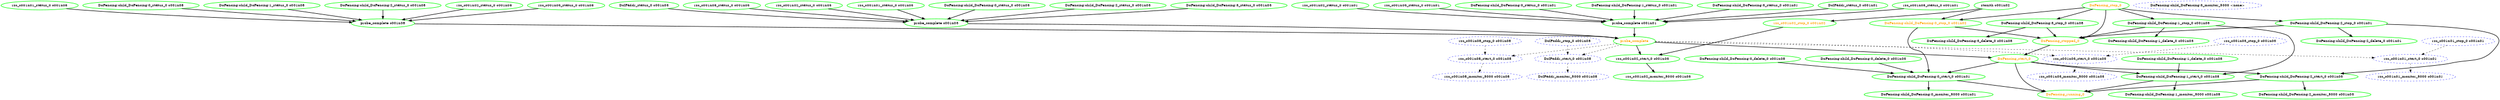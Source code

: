 digraph "g" {
	size = "30,30"
"rsc_c001n08_monitor_5000 c001n08" [ style="dashed" color="blue" fontcolor="black" ]
"DoFencing:child_DoFencing:0_delete_0 c001n08" [ style=bold color="green" fontcolor="black" ]
"DoFencing:child_DoFencing:1_monitor_5000 c001n08" [ style=bold color="green" fontcolor="black" ]
"DoFencing:child_DoFencing:1_delete_0 c001n08" [ style=bold color="green" fontcolor="black" ]
"DcIPaddr_monitor_5000 c001n08" [ style="dashed" color="blue" fontcolor="black" ]
"DoFencing:child_DoFencing:3_monitor_5000 <none>" [ style="dashed" color="blue" fontcolor="black" ]
"DoFencing:child_DoFencing:0_monitor_5000 c001n01" [ style=bold color="green" fontcolor="black" ]
"rsc_c001n01_monitor_5000 c001n01" [ style="dashed" color="blue" fontcolor="black" ]
"rsc_c001n02_monitor_5000 c001n03" [ style=bold color="green" fontcolor="black" ]
"DoFencing:child_DoFencing:2_monitor_5000 c001n03" [ style=bold color="green" fontcolor="black" ]
"DoFencing:child_DoFencing:0_delete_0 c001n03" [ style=bold color="green" fontcolor="black" ]
"rsc_c001n03_monitor_5000 c001n03" [ style="dashed" color="blue" fontcolor="black" ]
"probe_complete" [ style=bold color="green" fontcolor="orange" ]
"probe_complete c001n08" [ style=bold color="green" fontcolor="black" ]
"rsc_c001n02_status_0 c001n08" [ style=bold color="green" fontcolor="black" ]
"rsc_c001n03_status_0 c001n08" [ style=bold color="green" fontcolor="black" ]
"rsc_c001n01_status_0 c001n08" [ style=bold color="green" fontcolor="black" ]
"DoFencing:child_DoFencing:0_status_0 c001n08" [ style=bold color="green" fontcolor="black" ]
"DoFencing:child_DoFencing:1_status_0 c001n08" [ style=bold color="green" fontcolor="black" ]
"DoFencing:child_DoFencing:2_status_0 c001n08" [ style=bold color="green" fontcolor="black" ]
"probe_complete c001n03" [ style=bold color="green" fontcolor="black" ]
"DcIPaddr_status_0 c001n03" [ style=bold color="green" fontcolor="black" ]
"rsc_c001n08_status_0 c001n03" [ style=bold color="green" fontcolor="black" ]
"rsc_c001n02_status_0 c001n03" [ style=bold color="green" fontcolor="black" ]
"rsc_c001n01_status_0 c001n03" [ style=bold color="green" fontcolor="black" ]
"DoFencing:child_DoFencing:0_status_0 c001n03" [ style=bold color="green" fontcolor="black" ]
"DoFencing:child_DoFencing:2_status_0 c001n03" [ style=bold color="green" fontcolor="black" ]
"DoFencing:child_DoFencing:3_status_0 c001n03" [ style=bold color="green" fontcolor="black" ]
"probe_complete c001n01" [ style=bold color="green" fontcolor="black" ]
"DcIPaddr_status_0 c001n01" [ style=bold color="green" fontcolor="black" ]
"rsc_c001n08_status_0 c001n01" [ style=bold color="green" fontcolor="black" ]
"rsc_c001n02_status_0 c001n01" [ style=bold color="green" fontcolor="black" ]
"rsc_c001n03_status_0 c001n01" [ style=bold color="green" fontcolor="black" ]
"DoFencing:child_DoFencing:0_status_0 c001n01" [ style=bold color="green" fontcolor="black" ]
"DoFencing:child_DoFencing:1_status_0 c001n01" [ style=bold color="green" fontcolor="black" ]
"DoFencing:child_DoFencing:3_status_0 c001n01" [ style=bold color="green" fontcolor="black" ]
"DcIPaddr_stop_0 c001n08" [ style="dashed" color="blue" fontcolor="black" ]
"DcIPaddr_start_0 c001n08" [ style="dashed" color="blue" fontcolor="black" ]
"rsc_c001n08_stop_0 c001n08" [ style="dashed" color="blue" fontcolor="black" ]
"rsc_c001n08_start_0 c001n08" [ style="dashed" color="blue" fontcolor="black" ]
"rsc_c001n02_stop_0 c001n02" [ style=bold color="green" fontcolor="orange" ]
"rsc_c001n02_start_0 c001n03" [ style=bold color="green" fontcolor="black" ]
"rsc_c001n03_stop_0 c001n03" [ style="dashed" color="blue" fontcolor="black" ]
"rsc_c001n03_start_0 c001n03" [ style="dashed" color="blue" fontcolor="black" ]
"rsc_c001n01_stop_0 c001n01" [ style="dashed" color="blue" fontcolor="black" ]
"rsc_c001n01_start_0 c001n01" [ style="dashed" color="blue" fontcolor="black" ]
"DoFencing:child_DoFencing:0_stop_0 c001n02" [ style=bold color="green" fontcolor="orange" ]
"DoFencing:child_DoFencing:0_start_0 c001n01" [ style=bold color="green" fontcolor="black" ]
"DoFencing:child_DoFencing:1_stop_0 c001n03" [ style=bold color="green" fontcolor="black" ]
"DoFencing:child_DoFencing:1_start_0 c001n08" [ style=bold color="green" fontcolor="black" ]
"DoFencing:child_DoFencing:1_delete_0 c001n03" [ style=bold color="green" fontcolor="black" ]
"DoFencing:child_DoFencing:2_stop_0 c001n01" [ style=bold color="green" fontcolor="black" ]
"DoFencing:child_DoFencing:2_start_0 c001n03" [ style=bold color="green" fontcolor="black" ]
"DoFencing:child_DoFencing:2_delete_0 c001n01" [ style=bold color="green" fontcolor="black" ]
"DoFencing:child_DoFencing:3_stop_0 c001n08" [ style=bold color="green" fontcolor="black" ]
"DoFencing:child_DoFencing:3_delete_0 c001n08" [ style=bold color="green" fontcolor="black" ]
"DoFencing_start_0" [ style=bold color="green" fontcolor="orange" ]
"DoFencing_running_0" [ style=bold color="green" fontcolor="orange" ]
"DoFencing_stop_0" [ style=bold color="green" fontcolor="orange" ]
"DoFencing_stopped_0" [ style=bold color="green" fontcolor="orange" ]
"stonith c001n02" [ style=bold color="green" fontcolor="black" ]
"rsc_c001n08_start_0 c001n08" -> "rsc_c001n08_monitor_5000 c001n08" [ style = dashed]
"DoFencing:child_DoFencing:1_start_0 c001n08" -> "DoFencing:child_DoFencing:1_monitor_5000 c001n08" [ style = bold]
"DcIPaddr_start_0 c001n08" -> "DcIPaddr_monitor_5000 c001n08" [ style = dashed]
"DoFencing:child_DoFencing:0_start_0 c001n01" -> "DoFencing:child_DoFencing:0_monitor_5000 c001n01" [ style = bold]
"rsc_c001n01_start_0 c001n01" -> "rsc_c001n01_monitor_5000 c001n01" [ style = dashed]
"rsc_c001n02_start_0 c001n03" -> "rsc_c001n02_monitor_5000 c001n03" [ style = bold]
"DoFencing:child_DoFencing:2_start_0 c001n03" -> "DoFencing:child_DoFencing:2_monitor_5000 c001n03" [ style = bold]
"rsc_c001n03_start_0 c001n03" -> "rsc_c001n03_monitor_5000 c001n03" [ style = dashed]
"probe_complete c001n08" -> "probe_complete" [ style = bold]
"probe_complete c001n03" -> "probe_complete" [ style = bold]
"probe_complete c001n01" -> "probe_complete" [ style = bold]
"rsc_c001n02_status_0 c001n08" -> "probe_complete c001n08" [ style = bold]
"rsc_c001n03_status_0 c001n08" -> "probe_complete c001n08" [ style = bold]
"rsc_c001n01_status_0 c001n08" -> "probe_complete c001n08" [ style = bold]
"DoFencing:child_DoFencing:0_status_0 c001n08" -> "probe_complete c001n08" [ style = bold]
"DoFencing:child_DoFencing:1_status_0 c001n08" -> "probe_complete c001n08" [ style = bold]
"DoFencing:child_DoFencing:2_status_0 c001n08" -> "probe_complete c001n08" [ style = bold]
"DcIPaddr_status_0 c001n03" -> "probe_complete c001n03" [ style = bold]
"rsc_c001n08_status_0 c001n03" -> "probe_complete c001n03" [ style = bold]
"rsc_c001n02_status_0 c001n03" -> "probe_complete c001n03" [ style = bold]
"rsc_c001n01_status_0 c001n03" -> "probe_complete c001n03" [ style = bold]
"DoFencing:child_DoFencing:0_status_0 c001n03" -> "probe_complete c001n03" [ style = bold]
"DoFencing:child_DoFencing:2_status_0 c001n03" -> "probe_complete c001n03" [ style = bold]
"DoFencing:child_DoFencing:3_status_0 c001n03" -> "probe_complete c001n03" [ style = bold]
"DcIPaddr_status_0 c001n01" -> "probe_complete c001n01" [ style = bold]
"rsc_c001n08_status_0 c001n01" -> "probe_complete c001n01" [ style = bold]
"rsc_c001n02_status_0 c001n01" -> "probe_complete c001n01" [ style = bold]
"rsc_c001n03_status_0 c001n01" -> "probe_complete c001n01" [ style = bold]
"DoFencing:child_DoFencing:0_status_0 c001n01" -> "probe_complete c001n01" [ style = bold]
"DoFencing:child_DoFencing:1_status_0 c001n01" -> "probe_complete c001n01" [ style = bold]
"DoFencing:child_DoFencing:3_status_0 c001n01" -> "probe_complete c001n01" [ style = bold]
"probe_complete" -> "DcIPaddr_start_0 c001n08" [ style = dashed]
"DcIPaddr_stop_0 c001n08" -> "DcIPaddr_start_0 c001n08" [ style = dashed]
"probe_complete" -> "rsc_c001n08_start_0 c001n08" [ style = dashed]
"rsc_c001n08_stop_0 c001n08" -> "rsc_c001n08_start_0 c001n08" [ style = dashed]
"stonith c001n02" -> "rsc_c001n02_stop_0 c001n02" [ style = bold]
"probe_complete" -> "rsc_c001n02_start_0 c001n03" [ style = bold]
"rsc_c001n02_stop_0 c001n02" -> "rsc_c001n02_start_0 c001n03" [ style = bold]
"probe_complete" -> "rsc_c001n03_start_0 c001n03" [ style = dashed]
"rsc_c001n03_stop_0 c001n03" -> "rsc_c001n03_start_0 c001n03" [ style = dashed]
"probe_complete" -> "rsc_c001n01_start_0 c001n01" [ style = dashed]
"rsc_c001n01_stop_0 c001n01" -> "rsc_c001n01_start_0 c001n01" [ style = dashed]
"DoFencing_stop_0" -> "DoFencing:child_DoFencing:0_stop_0 c001n02" [ style = bold]
"stonith c001n02" -> "DoFencing:child_DoFencing:0_stop_0 c001n02" [ style = bold]
"DoFencing:child_DoFencing:0_delete_0 c001n08" -> "DoFencing:child_DoFencing:0_start_0 c001n01" [ style = bold]
"DoFencing:child_DoFencing:0_delete_0 c001n03" -> "DoFencing:child_DoFencing:0_start_0 c001n01" [ style = bold]
"DoFencing:child_DoFencing:0_stop_0 c001n02" -> "DoFencing:child_DoFencing:0_start_0 c001n01" [ style = bold]
"DoFencing_start_0" -> "DoFencing:child_DoFencing:0_start_0 c001n01" [ style = bold]
"DoFencing_stop_0" -> "DoFencing:child_DoFencing:1_stop_0 c001n03" [ style = bold]
"DoFencing:child_DoFencing:1_delete_0 c001n08" -> "DoFencing:child_DoFencing:1_start_0 c001n08" [ style = bold]
"DoFencing:child_DoFencing:1_stop_0 c001n03" -> "DoFencing:child_DoFencing:1_start_0 c001n08" [ style = bold]
"DoFencing_start_0" -> "DoFencing:child_DoFencing:1_start_0 c001n08" [ style = bold]
"DoFencing:child_DoFencing:1_stop_0 c001n03" -> "DoFencing:child_DoFencing:1_delete_0 c001n03" [ style = bold]
"DoFencing_stop_0" -> "DoFencing:child_DoFencing:2_stop_0 c001n01" [ style = bold]
"DoFencing:child_DoFencing:2_stop_0 c001n01" -> "DoFencing:child_DoFencing:2_start_0 c001n03" [ style = bold]
"DoFencing_start_0" -> "DoFencing:child_DoFencing:2_start_0 c001n03" [ style = bold]
"DoFencing:child_DoFencing:2_stop_0 c001n01" -> "DoFencing:child_DoFencing:2_delete_0 c001n01" [ style = bold]
"DoFencing_stop_0" -> "DoFencing:child_DoFencing:3_stop_0 c001n08" [ style = bold]
"DoFencing:child_DoFencing:3_stop_0 c001n08" -> "DoFencing:child_DoFencing:3_delete_0 c001n08" [ style = bold]
"probe_complete" -> "DoFencing_start_0" [ style = bold]
"DoFencing_stopped_0" -> "DoFencing_start_0" [ style = bold]
"DoFencing:child_DoFencing:0_start_0 c001n01" -> "DoFencing_running_0" [ style = bold]
"DoFencing:child_DoFencing:1_start_0 c001n08" -> "DoFencing_running_0" [ style = bold]
"DoFencing:child_DoFencing:2_start_0 c001n03" -> "DoFencing_running_0" [ style = bold]
"DoFencing_start_0" -> "DoFencing_running_0" [ style = bold]
"DoFencing:child_DoFencing:0_stop_0 c001n02" -> "DoFencing_stopped_0" [ style = bold]
"DoFencing:child_DoFencing:1_stop_0 c001n03" -> "DoFencing_stopped_0" [ style = bold]
"DoFencing:child_DoFencing:2_stop_0 c001n01" -> "DoFencing_stopped_0" [ style = bold]
"DoFencing:child_DoFencing:3_stop_0 c001n08" -> "DoFencing_stopped_0" [ style = bold]
"DoFencing_stop_0" -> "DoFencing_stopped_0" [ style = bold]
}
